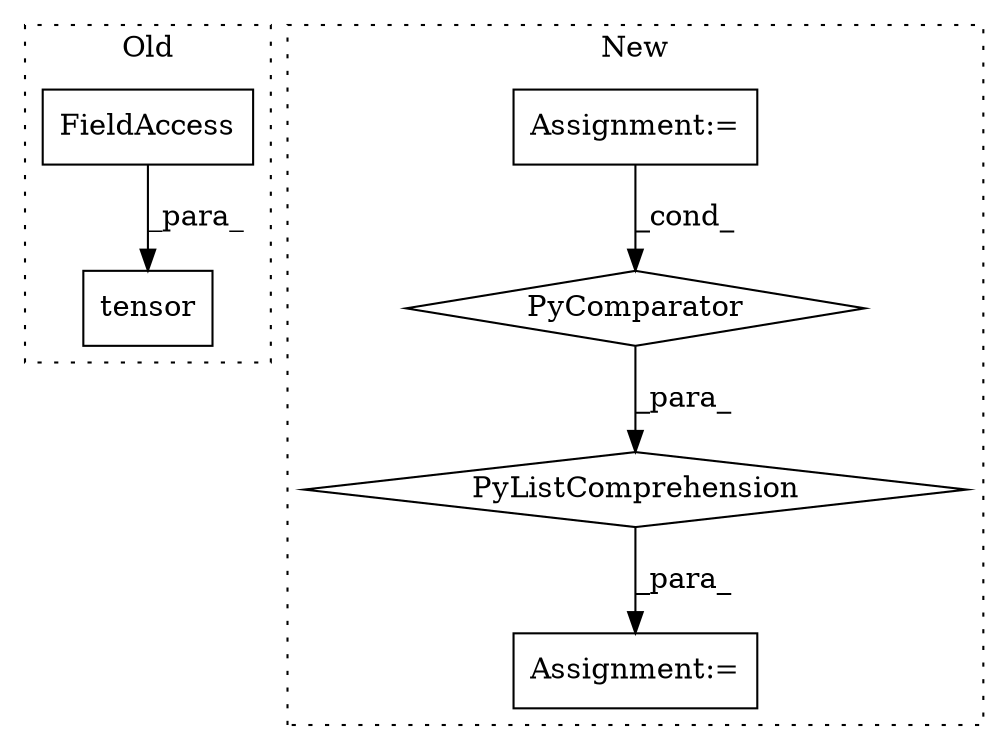 digraph G {
subgraph cluster0 {
1 [label="tensor" a="32" s="2546,2571" l="7,1" shape="box"];
6 [label="FieldAccess" a="22" s="2553" l="18" shape="box"];
label = "Old";
style="dotted";
}
subgraph cluster1 {
2 [label="PyComparator" a="113" s="3271" l="63" shape="diamond"];
3 [label="Assignment:=" a="7" s="3271" l="63" shape="box"];
4 [label="Assignment:=" a="7" s="3457" l="1" shape="box"];
5 [label="PyListComprehension" a="109" s="3179" l="163" shape="diamond"];
label = "New";
style="dotted";
}
2 -> 5 [label="_para_"];
3 -> 2 [label="_cond_"];
5 -> 4 [label="_para_"];
6 -> 1 [label="_para_"];
}
